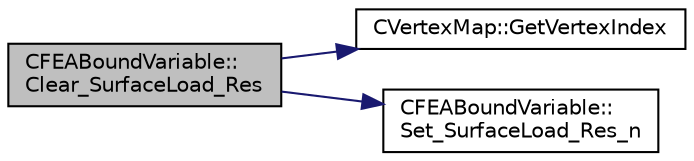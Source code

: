 digraph "CFEABoundVariable::Clear_SurfaceLoad_Res"
{
  edge [fontname="Helvetica",fontsize="10",labelfontname="Helvetica",labelfontsize="10"];
  node [fontname="Helvetica",fontsize="10",shape=record];
  rankdir="LR";
  Node22 [label="CFEABoundVariable::\lClear_SurfaceLoad_Res",height=0.2,width=0.4,color="black", fillcolor="grey75", style="filled", fontcolor="black"];
  Node22 -> Node23 [color="midnightblue",fontsize="10",style="solid",fontname="Helvetica"];
  Node23 [label="CVertexMap::GetVertexIndex",height=0.2,width=0.4,color="black", fillcolor="white", style="filled",URL="$class_c_vertex_map.html#ae62665f7065cb9e31c2aec1ec90c0afc",tooltip="Convert a point index to vertex index. "];
  Node22 -> Node24 [color="midnightblue",fontsize="10",style="solid",fontname="Helvetica"];
  Node24 [label="CFEABoundVariable::\lSet_SurfaceLoad_Res_n",height=0.2,width=0.4,color="black", fillcolor="white", style="filled",URL="$class_c_f_e_a_bound_variable.html#aae3ecddaa4cb7c1c5d9b7bb9a1ac30da",tooltip="Store the surface load as the load for the previous time step. "];
}
